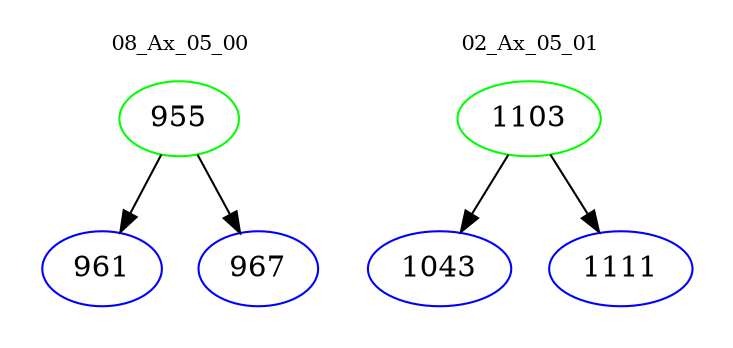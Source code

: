 digraph{
subgraph cluster_0 {
color = white
label = "08_Ax_05_00";
fontsize=10;
T0_955 [label="955", color="green"]
T0_955 -> T0_961 [color="black"]
T0_961 [label="961", color="blue"]
T0_955 -> T0_967 [color="black"]
T0_967 [label="967", color="blue"]
}
subgraph cluster_1 {
color = white
label = "02_Ax_05_01";
fontsize=10;
T1_1103 [label="1103", color="green"]
T1_1103 -> T1_1043 [color="black"]
T1_1043 [label="1043", color="blue"]
T1_1103 -> T1_1111 [color="black"]
T1_1111 [label="1111", color="blue"]
}
}
